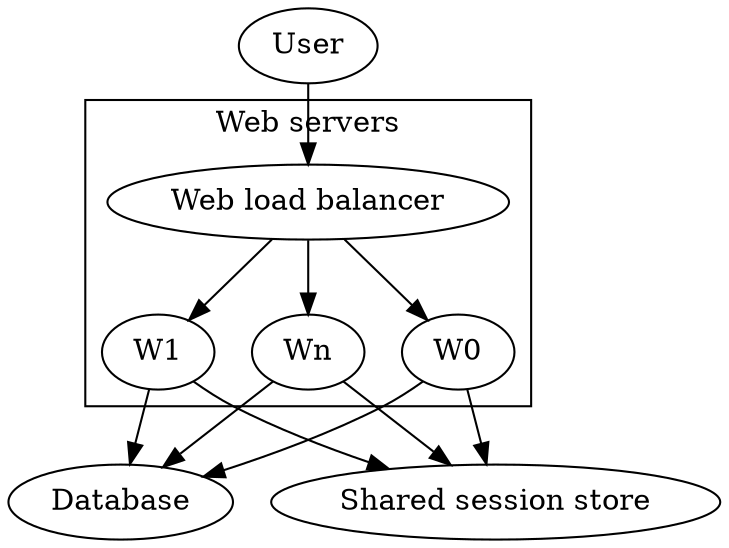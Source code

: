 digraph G {

	U [ label="User" ];
	MDB [ label = "Database" ];
	WLB [ label = "Web load balancer" ];
	C [ label = "Shared session store" ];

	subgraph cluster_W {
	WLB;
	W0;
	W1;
	Wn;
	label="Web servers";
	}

	U -> WLB;
	WLB -> W0;
	WLB -> W1;
	WLB -> Wn;
	W0 -> MDB;
	W1 -> MDB;
	Wn -> MDB;
	W0 -> C;
	W1 -> C;
	Wn -> C;
}